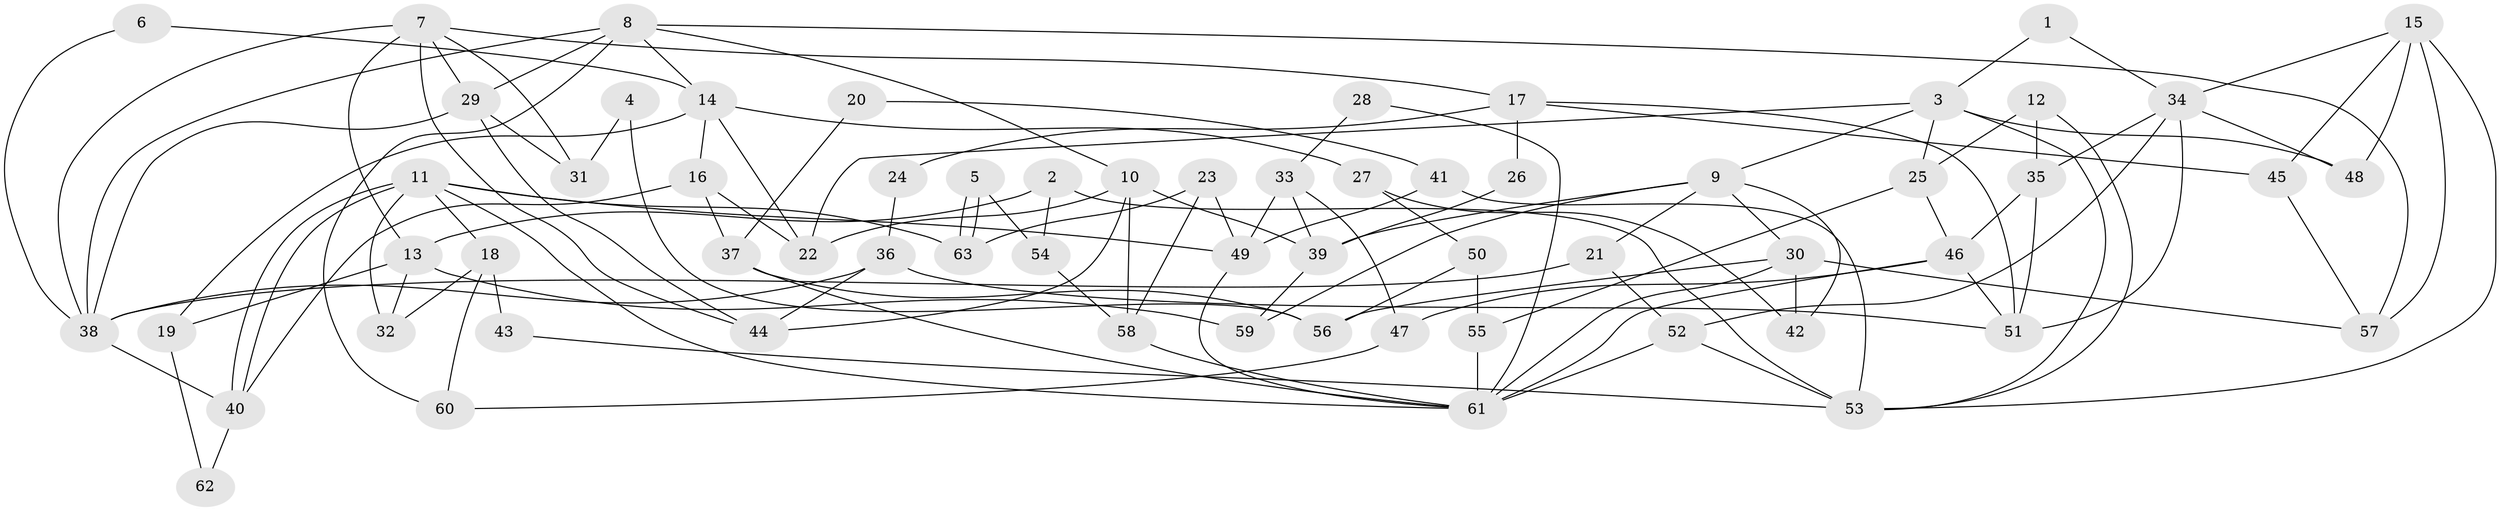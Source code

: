 // coarse degree distribution, {5: 0.2894736842105263, 4: 0.2894736842105263, 2: 0.10526315789473684, 6: 0.05263157894736842, 8: 0.02631578947368421, 3: 0.18421052631578946, 9: 0.05263157894736842}
// Generated by graph-tools (version 1.1) at 2025/37/03/04/25 23:37:11]
// undirected, 63 vertices, 126 edges
graph export_dot {
  node [color=gray90,style=filled];
  1;
  2;
  3;
  4;
  5;
  6;
  7;
  8;
  9;
  10;
  11;
  12;
  13;
  14;
  15;
  16;
  17;
  18;
  19;
  20;
  21;
  22;
  23;
  24;
  25;
  26;
  27;
  28;
  29;
  30;
  31;
  32;
  33;
  34;
  35;
  36;
  37;
  38;
  39;
  40;
  41;
  42;
  43;
  44;
  45;
  46;
  47;
  48;
  49;
  50;
  51;
  52;
  53;
  54;
  55;
  56;
  57;
  58;
  59;
  60;
  61;
  62;
  63;
  1 -- 34;
  1 -- 3;
  2 -- 13;
  2 -- 53;
  2 -- 54;
  3 -- 9;
  3 -- 48;
  3 -- 22;
  3 -- 25;
  3 -- 53;
  4 -- 31;
  4 -- 56;
  5 -- 54;
  5 -- 63;
  5 -- 63;
  6 -- 14;
  6 -- 38;
  7 -- 38;
  7 -- 29;
  7 -- 13;
  7 -- 17;
  7 -- 31;
  7 -- 44;
  8 -- 57;
  8 -- 38;
  8 -- 10;
  8 -- 14;
  8 -- 29;
  8 -- 60;
  9 -- 30;
  9 -- 21;
  9 -- 39;
  9 -- 42;
  9 -- 59;
  10 -- 44;
  10 -- 22;
  10 -- 39;
  10 -- 58;
  11 -- 18;
  11 -- 40;
  11 -- 40;
  11 -- 32;
  11 -- 49;
  11 -- 61;
  11 -- 63;
  12 -- 53;
  12 -- 25;
  12 -- 35;
  13 -- 59;
  13 -- 19;
  13 -- 32;
  14 -- 22;
  14 -- 16;
  14 -- 19;
  14 -- 27;
  15 -- 57;
  15 -- 34;
  15 -- 45;
  15 -- 48;
  15 -- 53;
  16 -- 22;
  16 -- 37;
  16 -- 40;
  17 -- 51;
  17 -- 24;
  17 -- 26;
  17 -- 45;
  18 -- 60;
  18 -- 32;
  18 -- 43;
  19 -- 62;
  20 -- 37;
  20 -- 41;
  21 -- 52;
  21 -- 38;
  23 -- 58;
  23 -- 63;
  23 -- 49;
  24 -- 36;
  25 -- 46;
  25 -- 55;
  26 -- 39;
  27 -- 42;
  27 -- 50;
  28 -- 61;
  28 -- 33;
  29 -- 38;
  29 -- 31;
  29 -- 44;
  30 -- 61;
  30 -- 56;
  30 -- 42;
  30 -- 57;
  33 -- 49;
  33 -- 39;
  33 -- 47;
  34 -- 52;
  34 -- 51;
  34 -- 35;
  34 -- 48;
  35 -- 46;
  35 -- 51;
  36 -- 51;
  36 -- 44;
  36 -- 38;
  37 -- 61;
  37 -- 56;
  38 -- 40;
  39 -- 59;
  40 -- 62;
  41 -- 53;
  41 -- 49;
  43 -- 53;
  45 -- 57;
  46 -- 61;
  46 -- 47;
  46 -- 51;
  47 -- 60;
  49 -- 61;
  50 -- 55;
  50 -- 56;
  52 -- 53;
  52 -- 61;
  54 -- 58;
  55 -- 61;
  58 -- 61;
}
